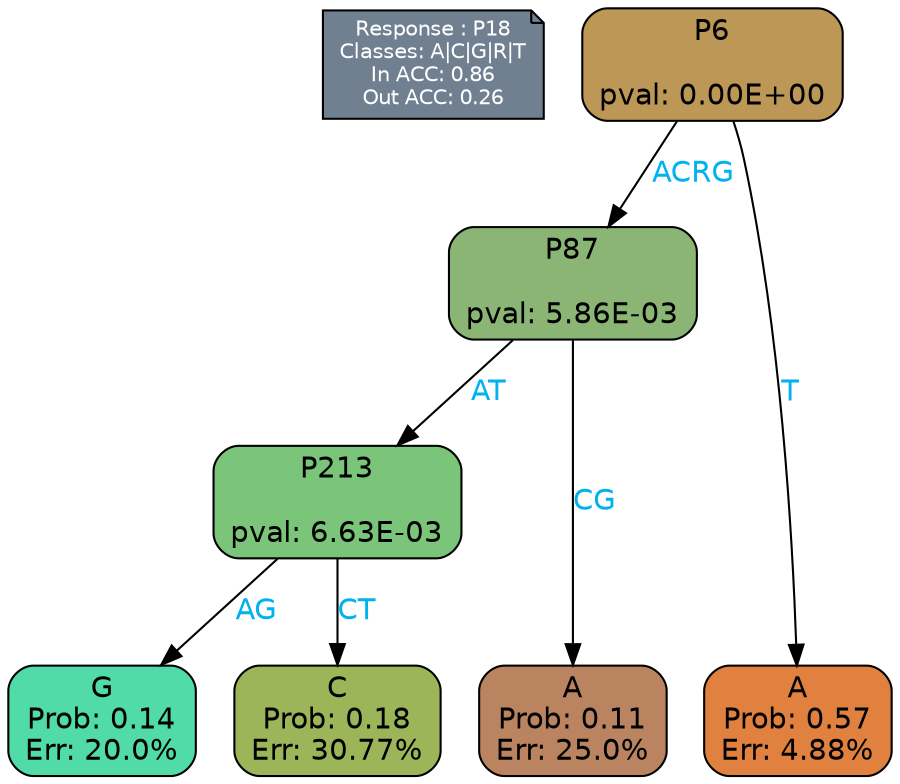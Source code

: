 digraph Tree {
node [shape=box, style="filled, rounded", color="black", fontname=helvetica] ;
graph [ranksep=equally, splines=polylines, bgcolor=transparent, dpi=600] ;
edge [fontname=helvetica] ;
LEGEND [label="Response : P18
Classes: A|C|G|R|T
In ACC: 0.86
Out ACC: 0.26
",shape=note,align=left,style=filled,fillcolor="slategray",fontcolor="white",fontsize=10];1 [label="P6

pval: 0.00E+00", fillcolor="#bc9756"] ;
2 [label="P87

pval: 5.86E-03", fillcolor="#8bb574"] ;
3 [label="P213

pval: 6.63E-03", fillcolor="#7bc57b"] ;
4 [label="G
Prob: 0.14
Err: 20.0%", fillcolor="#50dba9"] ;
5 [label="C
Prob: 0.18
Err: 30.77%", fillcolor="#9bb558"] ;
6 [label="A
Prob: 0.11
Err: 25.0%", fillcolor="#ba8460"] ;
7 [label="A
Prob: 0.57
Err: 4.88%", fillcolor="#e0813f"] ;
1 -> 2 [label="ACRG",fontcolor=deepskyblue2] ;
1 -> 7 [label="T",fontcolor=deepskyblue2] ;
2 -> 3 [label="AT",fontcolor=deepskyblue2] ;
2 -> 6 [label="CG",fontcolor=deepskyblue2] ;
3 -> 4 [label="AG",fontcolor=deepskyblue2] ;
3 -> 5 [label="CT",fontcolor=deepskyblue2] ;
{rank = same; 4;5;6;7;}{rank = same; LEGEND;1;}}